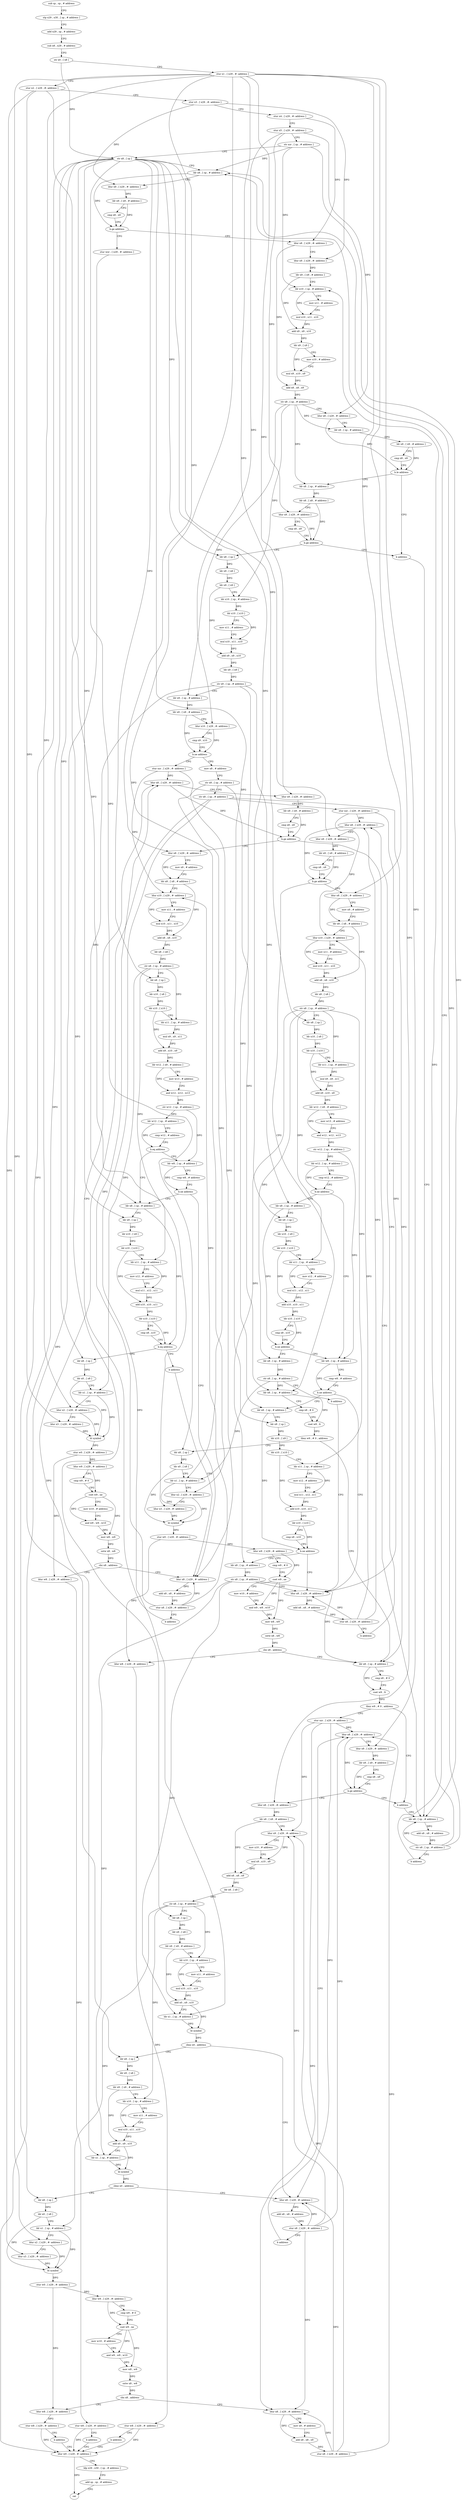 digraph "func" {
"4334840" [label = "sub sp , sp , # address" ]
"4334844" [label = "stp x29 , x30 , [ sp , # address ]" ]
"4334848" [label = "add x29 , sp , # address" ]
"4334852" [label = "sub x8 , x29 , # address" ]
"4334856" [label = "str x0 , [ x8 ]" ]
"4334860" [label = "stur x1 , [ x29 , #- address ]" ]
"4334864" [label = "stur x2 , [ x29 , #- address ]" ]
"4334868" [label = "stur x3 , [ x29 , #- address ]" ]
"4334872" [label = "stur x4 , [ x29 , #- address ]" ]
"4334876" [label = "stur x5 , [ x29 , #- address ]" ]
"4334880" [label = "str xzr , [ sp , # address ]" ]
"4334884" [label = "str x8 , [ sp ]" ]
"4334888" [label = "ldr x8 , [ sp , # address ]" ]
"4335944" [label = "stur wzr , [ x29 , #- address ]" ]
"4335948" [label = "ldur w0 , [ x29 , #- address ]" ]
"4334908" [label = "ldur x8 , [ x29 , #- address ]" ]
"4334912" [label = "ldur x9 , [ x29 , #- address ]" ]
"4334916" [label = "ldr x9 , [ x9 , # address ]" ]
"4334920" [label = "ldr x10 , [ sp , # address ]" ]
"4334924" [label = "mov x11 , # address" ]
"4334928" [label = "mul x10 , x11 , x10" ]
"4334932" [label = "add x9 , x9 , x10" ]
"4334936" [label = "ldr x9 , [ x9 ]" ]
"4334940" [label = "mov x10 , # address" ]
"4334944" [label = "mul x9 , x10 , x9" ]
"4334948" [label = "add x8 , x8 , x9" ]
"4334952" [label = "str x8 , [ sp , # address ]" ]
"4334956" [label = "ldur x8 , [ x29 , #- address ]" ]
"4334960" [label = "ldr x9 , [ sp , # address ]" ]
"4334964" [label = "ldr x9 , [ x9 , # address ]" ]
"4334968" [label = "cmp x8 , x9" ]
"4334972" [label = "b.le address" ]
"4334996" [label = "b address" ]
"4334976" [label = "ldr x8 , [ sp , # address ]" ]
"4335928" [label = "ldr x8 , [ sp , # address ]" ]
"4334980" [label = "ldr x8 , [ x8 , # address ]" ]
"4334984" [label = "ldur x9 , [ x29 , #- address ]" ]
"4334988" [label = "cmp x8 , x9" ]
"4334992" [label = "b.ge address" ]
"4335000" [label = "ldr x8 , [ sp ]" ]
"4335932" [label = "add x8 , x8 , # address" ]
"4335936" [label = "str x8 , [ sp , # address ]" ]
"4335940" [label = "b address" ]
"4335004" [label = "ldr x9 , [ x8 ]" ]
"4335008" [label = "ldr x9 , [ x9 ]" ]
"4335012" [label = "ldr x10 , [ sp , # address ]" ]
"4335016" [label = "ldr x10 , [ x10 ]" ]
"4335020" [label = "mov x11 , # address" ]
"4335024" [label = "mul x10 , x11 , x10" ]
"4335028" [label = "add x9 , x9 , x10" ]
"4335032" [label = "ldr x9 , [ x9 ]" ]
"4335036" [label = "str x9 , [ sp , # address ]" ]
"4335040" [label = "ldr x9 , [ sp , # address ]" ]
"4335044" [label = "ldr x9 , [ x9 , # address ]" ]
"4335048" [label = "ldur x10 , [ x29 , #- address ]" ]
"4335052" [label = "cmp x9 , x10" ]
"4335056" [label = "b.ne address" ]
"4335668" [label = "stur xzr , [ x29 , #- address ]" ]
"4335060" [label = "mov x8 , # address" ]
"4334892" [label = "ldur x9 , [ x29 , #- address ]" ]
"4334896" [label = "ldr x9 , [ x9 , # address ]" ]
"4334900" [label = "cmp x8 , x9" ]
"4334904" [label = "b.ge address" ]
"4335672" [label = "ldur x8 , [ x29 , #- address ]" ]
"4335064" [label = "str x8 , [ sp , # address ]" ]
"4335068" [label = "str x8 , [ sp , # address ]" ]
"4335072" [label = "stur xzr , [ x29 , #- address ]" ]
"4335076" [label = "ldur x8 , [ x29 , #- address ]" ]
"4335692" [label = "ldur x8 , [ x29 , #- address ]" ]
"4335696" [label = "mov x9 , # address" ]
"4335700" [label = "ldr x8 , [ x8 , # address ]" ]
"4335704" [label = "ldur x10 , [ x29 , #- address ]" ]
"4335708" [label = "mov x11 , # address" ]
"4335712" [label = "mul x10 , x11 , x10" ]
"4335716" [label = "add x8 , x8 , x10" ]
"4335720" [label = "ldr x8 , [ x8 ]" ]
"4335724" [label = "str x8 , [ sp , # address ]" ]
"4335728" [label = "ldr x8 , [ sp ]" ]
"4335732" [label = "ldr x10 , [ x8 ]" ]
"4335736" [label = "ldr x10 , [ x10 ]" ]
"4335740" [label = "ldr x11 , [ sp , # address ]" ]
"4335744" [label = "mul x9 , x9 , x11" ]
"4335748" [label = "add x9 , x10 , x9" ]
"4335752" [label = "ldr w12 , [ x9 , # address ]" ]
"4335756" [label = "mov w13 , # address" ]
"4335760" [label = "and w12 , w12 , w13" ]
"4335764" [label = "str w12 , [ sp , # address ]" ]
"4335768" [label = "ldr w12 , [ sp , # address ]" ]
"4335772" [label = "cmp w12 , # address" ]
"4335776" [label = "b.eq address" ]
"4335792" [label = "ldr x8 , [ sp , # address ]" ]
"4335780" [label = "ldr w8 , [ sp , # address ]" ]
"4335320" [label = "ldr x8 , [ sp , # address ]" ]
"4335324" [label = "cmp x8 , # 0" ]
"4335328" [label = "cset w9 , lt" ]
"4335332" [label = "tbnz w9 , # 0 , address" ]
"4335408" [label = "ldr x8 , [ sp , # address ]" ]
"4335336" [label = "ldr x8 , [ sp ]" ]
"4335096" [label = "ldur x8 , [ x29 , #- address ]" ]
"4335100" [label = "mov x9 , # address" ]
"4335104" [label = "ldr x8 , [ x8 , # address ]" ]
"4335108" [label = "ldur x10 , [ x29 , #- address ]" ]
"4335112" [label = "mov x11 , # address" ]
"4335116" [label = "mul x10 , x11 , x10" ]
"4335120" [label = "add x8 , x8 , x10" ]
"4335124" [label = "ldr x8 , [ x8 ]" ]
"4335128" [label = "str x8 , [ sp , # address ]" ]
"4335132" [label = "ldr x8 , [ sp ]" ]
"4335136" [label = "ldr x10 , [ x8 ]" ]
"4335140" [label = "ldr x10 , [ x10 ]" ]
"4335144" [label = "ldr x11 , [ sp , # address ]" ]
"4335148" [label = "mul x9 , x9 , x11" ]
"4335152" [label = "add x9 , x10 , x9" ]
"4335156" [label = "ldr w12 , [ x9 , # address ]" ]
"4335160" [label = "mov w13 , # address" ]
"4335164" [label = "and w12 , w12 , w13" ]
"4335168" [label = "str w12 , [ sp , # address ]" ]
"4335172" [label = "ldr w12 , [ sp , # address ]" ]
"4335176" [label = "cmp w12 , # address" ]
"4335180" [label = "b.ne address" ]
"4335240" [label = "ldr w8 , [ sp , # address ]" ]
"4335184" [label = "ldr x8 , [ sp , # address ]" ]
"4335796" [label = "ldr x9 , [ sp ]" ]
"4335800" [label = "ldr x10 , [ x9 ]" ]
"4335804" [label = "ldr x10 , [ x10 ]" ]
"4335808" [label = "ldr x11 , [ sp , # address ]" ]
"4335812" [label = "mov x12 , # address" ]
"4335816" [label = "mul x11 , x12 , x11" ]
"4335820" [label = "add x10 , x10 , x11" ]
"4335824" [label = "ldr x10 , [ x10 ]" ]
"4335828" [label = "cmp x8 , x10" ]
"4335832" [label = "b.eq address" ]
"4335840" [label = "ldr x8 , [ sp ]" ]
"4335836" [label = "b address" ]
"4335784" [label = "cmp w8 , # address" ]
"4335788" [label = "b.ne address" ]
"4335912" [label = "ldur x8 , [ x29 , #- address ]" ]
"4335412" [label = "cmp x8 , # 0" ]
"4335416" [label = "cset w9 , lt" ]
"4335420" [label = "tbnz w9 , # 0 , address" ]
"4335664" [label = "b address" ]
"4335424" [label = "stur xzr , [ x29 , #- address ]" ]
"4335340" [label = "ldr x0 , [ x8 ]" ]
"4335344" [label = "ldr x1 , [ sp , # address ]" ]
"4335348" [label = "ldur x2 , [ x29 , #- address ]" ]
"4335352" [label = "ldur x3 , [ x29 , #- address ]" ]
"4335356" [label = "bl symbol" ]
"4335360" [label = "stur w0 , [ x29 , #- address ]" ]
"4335364" [label = "ldur w9 , [ x29 , #- address ]" ]
"4335368" [label = "cmp w9 , # 0" ]
"4335372" [label = "cset w9 , ne" ]
"4335376" [label = "mov w10 , # address" ]
"4335380" [label = "and w9 , w9 , w10" ]
"4335384" [label = "mov w8 , w9" ]
"4335388" [label = "sxtw x8 , w8" ]
"4335392" [label = "cbz x8 , address" ]
"4335396" [label = "ldur w8 , [ x29 , #- address ]" ]
"4335244" [label = "cmp w8 , # address" ]
"4335248" [label = "b.ne address" ]
"4335304" [label = "ldur x8 , [ x29 , #- address ]" ]
"4335252" [label = "ldr x8 , [ sp , # address ]" ]
"4335188" [label = "ldr x9 , [ sp ]" ]
"4335192" [label = "ldr x10 , [ x9 ]" ]
"4335196" [label = "ldr x10 , [ x10 ]" ]
"4335200" [label = "ldr x11 , [ sp , # address ]" ]
"4335204" [label = "mov x12 , # address" ]
"4335208" [label = "mul x11 , x12 , x11" ]
"4335212" [label = "add x10 , x10 , x11" ]
"4335216" [label = "ldr x10 , [ x10 ]" ]
"4335220" [label = "cmp x8 , x10" ]
"4335224" [label = "b.ne address" ]
"4335228" [label = "ldr x8 , [ sp , # address ]" ]
"4335844" [label = "ldr x0 , [ x8 ]" ]
"4335848" [label = "ldr x1 , [ sp , # address ]" ]
"4335852" [label = "ldur x2 , [ x29 , #- address ]" ]
"4335856" [label = "ldur x3 , [ x29 , #- address ]" ]
"4335860" [label = "bl symbol" ]
"4335864" [label = "stur w0 , [ x29 , #- address ]" ]
"4335868" [label = "ldur w9 , [ x29 , #- address ]" ]
"4335872" [label = "cmp w9 , # 0" ]
"4335876" [label = "cset w9 , ne" ]
"4335880" [label = "mov w10 , # address" ]
"4335884" [label = "and w9 , w9 , w10" ]
"4335888" [label = "mov w8 , w9" ]
"4335892" [label = "sxtw x8 , w8" ]
"4335896" [label = "cbz x8 , address" ]
"4335900" [label = "ldur w8 , [ x29 , #- address ]" ]
"4335916" [label = "add x8 , x8 , # address" ]
"4335920" [label = "stur x8 , [ x29 , #- address ]" ]
"4335924" [label = "b address" ]
"4335428" [label = "ldur x8 , [ x29 , #- address ]" ]
"4335400" [label = "stur w8 , [ x29 , #- address ]" ]
"4335404" [label = "b address" ]
"4335308" [label = "add x8 , x8 , # address" ]
"4335312" [label = "stur x8 , [ x29 , #- address ]" ]
"4335316" [label = "b address" ]
"4335256" [label = "ldr x9 , [ sp ]" ]
"4335260" [label = "ldr x10 , [ x9 ]" ]
"4335264" [label = "ldr x10 , [ x10 ]" ]
"4335268" [label = "ldr x11 , [ sp , # address ]" ]
"4335272" [label = "mov x12 , # address" ]
"4335276" [label = "mul x11 , x12 , x11" ]
"4335280" [label = "add x10 , x10 , x11" ]
"4335284" [label = "ldr x10 , [ x10 ]" ]
"4335288" [label = "cmp x8 , x10" ]
"4335292" [label = "b.ne address" ]
"4335296" [label = "ldr x8 , [ sp , # address ]" ]
"4335232" [label = "str x8 , [ sp , # address ]" ]
"4335236" [label = "b address" ]
"4335904" [label = "stur w8 , [ x29 , #- address ]" ]
"4335908" [label = "b address" ]
"4335676" [label = "ldur x9 , [ x29 , #- address ]" ]
"4335680" [label = "ldr x9 , [ x9 , # address ]" ]
"4335684" [label = "cmp x8 , x9" ]
"4335688" [label = "b.ge address" ]
"4335448" [label = "ldur x8 , [ x29 , #- address ]" ]
"4335452" [label = "ldr x8 , [ x8 , # address ]" ]
"4335456" [label = "ldur x9 , [ x29 , #- address ]" ]
"4335460" [label = "mov x10 , # address" ]
"4335464" [label = "mul x9 , x10 , x9" ]
"4335468" [label = "add x8 , x8 , x9" ]
"4335472" [label = "ldr x8 , [ x8 ]" ]
"4335476" [label = "str x8 , [ sp , # address ]" ]
"4335480" [label = "ldr x8 , [ sp ]" ]
"4335484" [label = "ldr x9 , [ x8 ]" ]
"4335488" [label = "ldr x9 , [ x9 , # address ]" ]
"4335492" [label = "ldr x10 , [ sp , # address ]" ]
"4335496" [label = "mov x11 , # address" ]
"4335500" [label = "mul x10 , x11 , x10" ]
"4335504" [label = "add x0 , x9 , x10" ]
"4335508" [label = "ldr x1 , [ sp , # address ]" ]
"4335512" [label = "bl symbol" ]
"4335516" [label = "cbnz x0 , address" ]
"4335648" [label = "ldur x8 , [ x29 , #- address ]" ]
"4335520" [label = "ldr x8 , [ sp ]" ]
"4335952" [label = "ldp x29 , x30 , [ sp , # address ]" ]
"4335956" [label = "add sp , sp , # address" ]
"4335960" [label = "ret" ]
"4335080" [label = "ldur x9 , [ x29 , #- address ]" ]
"4335084" [label = "ldr x9 , [ x9 , # address ]" ]
"4335088" [label = "cmp x8 , x9" ]
"4335092" [label = "b.ge address" ]
"4335300" [label = "str x8 , [ sp , # address ]" ]
"4335652" [label = "add x8 , x8 , # address" ]
"4335656" [label = "stur x8 , [ x29 , #- address ]" ]
"4335660" [label = "b address" ]
"4335524" [label = "ldr x9 , [ x8 ]" ]
"4335528" [label = "ldr x9 , [ x9 , # address ]" ]
"4335532" [label = "ldr x10 , [ sp , # address ]" ]
"4335536" [label = "mov x11 , # address" ]
"4335540" [label = "mul x10 , x11 , x10" ]
"4335544" [label = "add x0 , x9 , x10" ]
"4335548" [label = "ldr x1 , [ sp , # address ]" ]
"4335552" [label = "bl symbol" ]
"4335556" [label = "cbnz x0 , address" ]
"4335560" [label = "ldr x8 , [ sp ]" ]
"4335432" [label = "ldur x9 , [ x29 , #- address ]" ]
"4335436" [label = "ldr x9 , [ x9 , # address ]" ]
"4335440" [label = "cmp x8 , x9" ]
"4335444" [label = "b.ge address" ]
"4335564" [label = "ldr x0 , [ x8 ]" ]
"4335568" [label = "ldr x1 , [ sp , # address ]" ]
"4335572" [label = "ldur x2 , [ x29 , #- address ]" ]
"4335576" [label = "ldur x3 , [ x29 , #- address ]" ]
"4335580" [label = "bl symbol" ]
"4335584" [label = "stur w0 , [ x29 , #- address ]" ]
"4335588" [label = "ldur w9 , [ x29 , #- address ]" ]
"4335592" [label = "cmp w9 , # 0" ]
"4335596" [label = "cset w9 , ne" ]
"4335600" [label = "mov w10 , # address" ]
"4335604" [label = "and w9 , w9 , w10" ]
"4335608" [label = "mov w8 , w9" ]
"4335612" [label = "sxtw x8 , w8" ]
"4335616" [label = "cbz x8 , address" ]
"4335632" [label = "ldur x8 , [ x29 , #- address ]" ]
"4335620" [label = "ldur w8 , [ x29 , #- address ]" ]
"4335636" [label = "mov x9 , # address" ]
"4335640" [label = "add x8 , x8 , x9" ]
"4335644" [label = "stur x8 , [ x29 , #- address ]" ]
"4335624" [label = "stur w8 , [ x29 , #- address ]" ]
"4335628" [label = "b address" ]
"4334840" -> "4334844" [ label = "CFG" ]
"4334844" -> "4334848" [ label = "CFG" ]
"4334848" -> "4334852" [ label = "CFG" ]
"4334852" -> "4334856" [ label = "CFG" ]
"4334856" -> "4334860" [ label = "CFG" ]
"4334856" -> "4334884" [ label = "DFG" ]
"4334860" -> "4334864" [ label = "CFG" ]
"4334860" -> "4335676" [ label = "DFG" ]
"4334860" -> "4335080" [ label = "DFG" ]
"4334860" -> "4335692" [ label = "DFG" ]
"4334860" -> "4335096" [ label = "DFG" ]
"4334860" -> "4335852" [ label = "DFG" ]
"4334860" -> "4335348" [ label = "DFG" ]
"4334860" -> "4335432" [ label = "DFG" ]
"4334860" -> "4335448" [ label = "DFG" ]
"4334860" -> "4335572" [ label = "DFG" ]
"4334864" -> "4334868" [ label = "CFG" ]
"4334864" -> "4335856" [ label = "DFG" ]
"4334864" -> "4335352" [ label = "DFG" ]
"4334864" -> "4335576" [ label = "DFG" ]
"4334868" -> "4334872" [ label = "CFG" ]
"4334868" -> "4334892" [ label = "DFG" ]
"4334868" -> "4334912" [ label = "DFG" ]
"4334872" -> "4334876" [ label = "CFG" ]
"4334872" -> "4334908" [ label = "DFG" ]
"4334876" -> "4334880" [ label = "CFG" ]
"4334876" -> "4334956" [ label = "DFG" ]
"4334876" -> "4334984" [ label = "DFG" ]
"4334876" -> "4335048" [ label = "DFG" ]
"4334880" -> "4334884" [ label = "CFG" ]
"4334880" -> "4334888" [ label = "DFG" ]
"4334880" -> "4334920" [ label = "DFG" ]
"4334880" -> "4335928" [ label = "DFG" ]
"4334884" -> "4334888" [ label = "CFG" ]
"4334884" -> "4335000" [ label = "DFG" ]
"4334884" -> "4335728" [ label = "DFG" ]
"4334884" -> "4335132" [ label = "DFG" ]
"4334884" -> "4335796" [ label = "DFG" ]
"4334884" -> "4335188" [ label = "DFG" ]
"4334884" -> "4335840" [ label = "DFG" ]
"4334884" -> "4335256" [ label = "DFG" ]
"4334884" -> "4335336" [ label = "DFG" ]
"4334884" -> "4335480" [ label = "DFG" ]
"4334884" -> "4335520" [ label = "DFG" ]
"4334884" -> "4335560" [ label = "DFG" ]
"4334888" -> "4334892" [ label = "CFG" ]
"4334888" -> "4334904" [ label = "DFG" ]
"4335944" -> "4335948" [ label = "DFG" ]
"4335948" -> "4335952" [ label = "CFG" ]
"4335948" -> "4335960" [ label = "DFG" ]
"4334908" -> "4334912" [ label = "CFG" ]
"4334908" -> "4334948" [ label = "DFG" ]
"4334912" -> "4334916" [ label = "DFG" ]
"4334916" -> "4334920" [ label = "CFG" ]
"4334916" -> "4334932" [ label = "DFG" ]
"4334920" -> "4334924" [ label = "CFG" ]
"4334920" -> "4334928" [ label = "DFG" ]
"4334924" -> "4334928" [ label = "CFG" ]
"4334928" -> "4334932" [ label = "DFG" ]
"4334932" -> "4334936" [ label = "DFG" ]
"4334936" -> "4334940" [ label = "CFG" ]
"4334936" -> "4334944" [ label = "DFG" ]
"4334940" -> "4334944" [ label = "CFG" ]
"4334944" -> "4334948" [ label = "DFG" ]
"4334948" -> "4334952" [ label = "DFG" ]
"4334952" -> "4334956" [ label = "CFG" ]
"4334952" -> "4334960" [ label = "DFG" ]
"4334952" -> "4334976" [ label = "DFG" ]
"4334952" -> "4335012" [ label = "DFG" ]
"4334952" -> "4335040" [ label = "DFG" ]
"4334956" -> "4334960" [ label = "CFG" ]
"4334956" -> "4334972" [ label = "DFG" ]
"4334960" -> "4334964" [ label = "DFG" ]
"4334964" -> "4334968" [ label = "CFG" ]
"4334964" -> "4334972" [ label = "DFG" ]
"4334968" -> "4334972" [ label = "CFG" ]
"4334972" -> "4334996" [ label = "CFG" ]
"4334972" -> "4334976" [ label = "CFG" ]
"4334996" -> "4335928" [ label = "CFG" ]
"4334976" -> "4334980" [ label = "DFG" ]
"4335928" -> "4335932" [ label = "DFG" ]
"4334980" -> "4334984" [ label = "CFG" ]
"4334980" -> "4334992" [ label = "DFG" ]
"4334984" -> "4334988" [ label = "CFG" ]
"4334984" -> "4334992" [ label = "DFG" ]
"4334988" -> "4334992" [ label = "CFG" ]
"4334992" -> "4335000" [ label = "CFG" ]
"4334992" -> "4334996" [ label = "CFG" ]
"4335000" -> "4335004" [ label = "DFG" ]
"4335932" -> "4335936" [ label = "DFG" ]
"4335936" -> "4335940" [ label = "CFG" ]
"4335936" -> "4334888" [ label = "DFG" ]
"4335936" -> "4334920" [ label = "DFG" ]
"4335936" -> "4335928" [ label = "DFG" ]
"4335940" -> "4334888" [ label = "CFG" ]
"4335004" -> "4335008" [ label = "DFG" ]
"4335008" -> "4335012" [ label = "CFG" ]
"4335008" -> "4335028" [ label = "DFG" ]
"4335012" -> "4335016" [ label = "DFG" ]
"4335016" -> "4335020" [ label = "CFG" ]
"4335016" -> "4335024" [ label = "DFG" ]
"4335020" -> "4335024" [ label = "CFG" ]
"4335024" -> "4335028" [ label = "DFG" ]
"4335028" -> "4335032" [ label = "DFG" ]
"4335032" -> "4335036" [ label = "DFG" ]
"4335036" -> "4335040" [ label = "CFG" ]
"4335036" -> "4335792" [ label = "DFG" ]
"4335036" -> "4335184" [ label = "DFG" ]
"4335036" -> "4335252" [ label = "DFG" ]
"4335040" -> "4335044" [ label = "DFG" ]
"4335044" -> "4335048" [ label = "CFG" ]
"4335044" -> "4335056" [ label = "DFG" ]
"4335048" -> "4335052" [ label = "CFG" ]
"4335048" -> "4335056" [ label = "DFG" ]
"4335052" -> "4335056" [ label = "CFG" ]
"4335056" -> "4335668" [ label = "CFG" ]
"4335056" -> "4335060" [ label = "CFG" ]
"4335668" -> "4335672" [ label = "DFG" ]
"4335668" -> "4335704" [ label = "DFG" ]
"4335668" -> "4335912" [ label = "DFG" ]
"4335060" -> "4335064" [ label = "CFG" ]
"4334892" -> "4334896" [ label = "DFG" ]
"4334896" -> "4334900" [ label = "CFG" ]
"4334896" -> "4334904" [ label = "DFG" ]
"4334900" -> "4334904" [ label = "CFG" ]
"4334904" -> "4335944" [ label = "CFG" ]
"4334904" -> "4334908" [ label = "CFG" ]
"4335672" -> "4335676" [ label = "CFG" ]
"4335672" -> "4335688" [ label = "DFG" ]
"4335064" -> "4335068" [ label = "CFG" ]
"4335064" -> "4335320" [ label = "DFG" ]
"4335064" -> "4335344" [ label = "DFG" ]
"4335068" -> "4335072" [ label = "CFG" ]
"4335068" -> "4335408" [ label = "DFG" ]
"4335068" -> "4335508" [ label = "DFG" ]
"4335068" -> "4335548" [ label = "DFG" ]
"4335072" -> "4335076" [ label = "DFG" ]
"4335072" -> "4335108" [ label = "DFG" ]
"4335072" -> "4335304" [ label = "DFG" ]
"4335076" -> "4335080" [ label = "CFG" ]
"4335076" -> "4335092" [ label = "DFG" ]
"4335692" -> "4335696" [ label = "CFG" ]
"4335692" -> "4335700" [ label = "DFG" ]
"4335696" -> "4335700" [ label = "CFG" ]
"4335700" -> "4335704" [ label = "CFG" ]
"4335700" -> "4335716" [ label = "DFG" ]
"4335704" -> "4335708" [ label = "CFG" ]
"4335704" -> "4335712" [ label = "DFG" ]
"4335708" -> "4335712" [ label = "CFG" ]
"4335712" -> "4335716" [ label = "DFG" ]
"4335716" -> "4335720" [ label = "DFG" ]
"4335720" -> "4335724" [ label = "DFG" ]
"4335724" -> "4335728" [ label = "CFG" ]
"4335724" -> "4335740" [ label = "DFG" ]
"4335724" -> "4335808" [ label = "DFG" ]
"4335724" -> "4335848" [ label = "DFG" ]
"4335728" -> "4335732" [ label = "DFG" ]
"4335732" -> "4335736" [ label = "DFG" ]
"4335736" -> "4335740" [ label = "CFG" ]
"4335736" -> "4335748" [ label = "DFG" ]
"4335740" -> "4335744" [ label = "DFG" ]
"4335744" -> "4335748" [ label = "DFG" ]
"4335748" -> "4335752" [ label = "DFG" ]
"4335752" -> "4335756" [ label = "CFG" ]
"4335752" -> "4335760" [ label = "DFG" ]
"4335756" -> "4335760" [ label = "CFG" ]
"4335760" -> "4335764" [ label = "DFG" ]
"4335764" -> "4335768" [ label = "DFG" ]
"4335764" -> "4335780" [ label = "DFG" ]
"4335768" -> "4335772" [ label = "CFG" ]
"4335768" -> "4335776" [ label = "DFG" ]
"4335772" -> "4335776" [ label = "CFG" ]
"4335776" -> "4335792" [ label = "CFG" ]
"4335776" -> "4335780" [ label = "CFG" ]
"4335792" -> "4335796" [ label = "CFG" ]
"4335792" -> "4335832" [ label = "DFG" ]
"4335780" -> "4335784" [ label = "CFG" ]
"4335780" -> "4335788" [ label = "DFG" ]
"4335320" -> "4335324" [ label = "CFG" ]
"4335320" -> "4335328" [ label = "DFG" ]
"4335324" -> "4335328" [ label = "CFG" ]
"4335328" -> "4335332" [ label = "DFG" ]
"4335332" -> "4335408" [ label = "CFG" ]
"4335332" -> "4335336" [ label = "CFG" ]
"4335408" -> "4335412" [ label = "CFG" ]
"4335408" -> "4335416" [ label = "DFG" ]
"4335336" -> "4335340" [ label = "DFG" ]
"4335096" -> "4335100" [ label = "CFG" ]
"4335096" -> "4335104" [ label = "DFG" ]
"4335100" -> "4335104" [ label = "CFG" ]
"4335104" -> "4335108" [ label = "CFG" ]
"4335104" -> "4335120" [ label = "DFG" ]
"4335108" -> "4335112" [ label = "CFG" ]
"4335108" -> "4335116" [ label = "DFG" ]
"4335112" -> "4335116" [ label = "CFG" ]
"4335116" -> "4335120" [ label = "DFG" ]
"4335120" -> "4335124" [ label = "DFG" ]
"4335124" -> "4335128" [ label = "DFG" ]
"4335128" -> "4335132" [ label = "CFG" ]
"4335128" -> "4335144" [ label = "DFG" ]
"4335128" -> "4335200" [ label = "DFG" ]
"4335128" -> "4335268" [ label = "DFG" ]
"4335128" -> "4335228" [ label = "DFG" ]
"4335128" -> "4335296" [ label = "DFG" ]
"4335132" -> "4335136" [ label = "DFG" ]
"4335136" -> "4335140" [ label = "DFG" ]
"4335140" -> "4335144" [ label = "CFG" ]
"4335140" -> "4335152" [ label = "DFG" ]
"4335144" -> "4335148" [ label = "DFG" ]
"4335148" -> "4335152" [ label = "DFG" ]
"4335152" -> "4335156" [ label = "DFG" ]
"4335156" -> "4335160" [ label = "CFG" ]
"4335156" -> "4335164" [ label = "DFG" ]
"4335160" -> "4335164" [ label = "CFG" ]
"4335164" -> "4335168" [ label = "DFG" ]
"4335168" -> "4335172" [ label = "DFG" ]
"4335168" -> "4335240" [ label = "DFG" ]
"4335172" -> "4335176" [ label = "CFG" ]
"4335172" -> "4335180" [ label = "DFG" ]
"4335176" -> "4335180" [ label = "CFG" ]
"4335180" -> "4335240" [ label = "CFG" ]
"4335180" -> "4335184" [ label = "CFG" ]
"4335240" -> "4335244" [ label = "CFG" ]
"4335240" -> "4335248" [ label = "DFG" ]
"4335184" -> "4335188" [ label = "CFG" ]
"4335184" -> "4335224" [ label = "DFG" ]
"4335796" -> "4335800" [ label = "DFG" ]
"4335800" -> "4335804" [ label = "DFG" ]
"4335804" -> "4335808" [ label = "CFG" ]
"4335804" -> "4335820" [ label = "DFG" ]
"4335808" -> "4335812" [ label = "CFG" ]
"4335808" -> "4335816" [ label = "DFG" ]
"4335812" -> "4335816" [ label = "CFG" ]
"4335816" -> "4335820" [ label = "DFG" ]
"4335820" -> "4335824" [ label = "DFG" ]
"4335824" -> "4335828" [ label = "CFG" ]
"4335824" -> "4335832" [ label = "DFG" ]
"4335828" -> "4335832" [ label = "CFG" ]
"4335832" -> "4335840" [ label = "CFG" ]
"4335832" -> "4335836" [ label = "CFG" ]
"4335840" -> "4335844" [ label = "DFG" ]
"4335836" -> "4335912" [ label = "CFG" ]
"4335784" -> "4335788" [ label = "CFG" ]
"4335788" -> "4335912" [ label = "CFG" ]
"4335788" -> "4335792" [ label = "CFG" ]
"4335912" -> "4335916" [ label = "DFG" ]
"4335412" -> "4335416" [ label = "CFG" ]
"4335416" -> "4335420" [ label = "DFG" ]
"4335420" -> "4335664" [ label = "CFG" ]
"4335420" -> "4335424" [ label = "CFG" ]
"4335664" -> "4335928" [ label = "CFG" ]
"4335424" -> "4335428" [ label = "DFG" ]
"4335424" -> "4335456" [ label = "DFG" ]
"4335424" -> "4335648" [ label = "DFG" ]
"4335424" -> "4335632" [ label = "DFG" ]
"4335340" -> "4335344" [ label = "CFG" ]
"4335340" -> "4335356" [ label = "DFG" ]
"4335344" -> "4335348" [ label = "CFG" ]
"4335344" -> "4335356" [ label = "DFG" ]
"4335348" -> "4335352" [ label = "CFG" ]
"4335348" -> "4335356" [ label = "DFG" ]
"4335352" -> "4335356" [ label = "DFG" ]
"4335356" -> "4335360" [ label = "DFG" ]
"4335360" -> "4335364" [ label = "DFG" ]
"4335360" -> "4335396" [ label = "DFG" ]
"4335364" -> "4335368" [ label = "CFG" ]
"4335364" -> "4335372" [ label = "DFG" ]
"4335368" -> "4335372" [ label = "CFG" ]
"4335372" -> "4335376" [ label = "CFG" ]
"4335372" -> "4335380" [ label = "DFG" ]
"4335372" -> "4335384" [ label = "DFG" ]
"4335376" -> "4335380" [ label = "CFG" ]
"4335380" -> "4335384" [ label = "DFG" ]
"4335384" -> "4335388" [ label = "DFG" ]
"4335388" -> "4335392" [ label = "DFG" ]
"4335392" -> "4335408" [ label = "CFG" ]
"4335392" -> "4335396" [ label = "CFG" ]
"4335396" -> "4335400" [ label = "DFG" ]
"4335244" -> "4335248" [ label = "CFG" ]
"4335248" -> "4335304" [ label = "CFG" ]
"4335248" -> "4335252" [ label = "CFG" ]
"4335304" -> "4335308" [ label = "DFG" ]
"4335252" -> "4335256" [ label = "CFG" ]
"4335252" -> "4335292" [ label = "DFG" ]
"4335188" -> "4335192" [ label = "DFG" ]
"4335192" -> "4335196" [ label = "DFG" ]
"4335196" -> "4335200" [ label = "CFG" ]
"4335196" -> "4335212" [ label = "DFG" ]
"4335200" -> "4335204" [ label = "CFG" ]
"4335200" -> "4335208" [ label = "DFG" ]
"4335204" -> "4335208" [ label = "CFG" ]
"4335208" -> "4335212" [ label = "DFG" ]
"4335212" -> "4335216" [ label = "DFG" ]
"4335216" -> "4335220" [ label = "CFG" ]
"4335216" -> "4335224" [ label = "DFG" ]
"4335220" -> "4335224" [ label = "CFG" ]
"4335224" -> "4335240" [ label = "CFG" ]
"4335224" -> "4335228" [ label = "CFG" ]
"4335228" -> "4335232" [ label = "DFG" ]
"4335844" -> "4335848" [ label = "CFG" ]
"4335844" -> "4335860" [ label = "DFG" ]
"4335848" -> "4335852" [ label = "CFG" ]
"4335848" -> "4335860" [ label = "DFG" ]
"4335852" -> "4335856" [ label = "CFG" ]
"4335852" -> "4335860" [ label = "DFG" ]
"4335856" -> "4335860" [ label = "DFG" ]
"4335860" -> "4335864" [ label = "DFG" ]
"4335864" -> "4335868" [ label = "DFG" ]
"4335864" -> "4335900" [ label = "DFG" ]
"4335868" -> "4335872" [ label = "CFG" ]
"4335868" -> "4335876" [ label = "DFG" ]
"4335872" -> "4335876" [ label = "CFG" ]
"4335876" -> "4335880" [ label = "CFG" ]
"4335876" -> "4335884" [ label = "DFG" ]
"4335876" -> "4335888" [ label = "DFG" ]
"4335880" -> "4335884" [ label = "CFG" ]
"4335884" -> "4335888" [ label = "DFG" ]
"4335888" -> "4335892" [ label = "DFG" ]
"4335892" -> "4335896" [ label = "DFG" ]
"4335896" -> "4335912" [ label = "CFG" ]
"4335896" -> "4335900" [ label = "CFG" ]
"4335900" -> "4335904" [ label = "DFG" ]
"4335916" -> "4335920" [ label = "DFG" ]
"4335920" -> "4335924" [ label = "CFG" ]
"4335920" -> "4335672" [ label = "DFG" ]
"4335920" -> "4335704" [ label = "DFG" ]
"4335920" -> "4335912" [ label = "DFG" ]
"4335924" -> "4335672" [ label = "CFG" ]
"4335428" -> "4335432" [ label = "CFG" ]
"4335428" -> "4335444" [ label = "DFG" ]
"4335400" -> "4335404" [ label = "CFG" ]
"4335400" -> "4335948" [ label = "DFG" ]
"4335404" -> "4335948" [ label = "CFG" ]
"4335308" -> "4335312" [ label = "DFG" ]
"4335312" -> "4335316" [ label = "CFG" ]
"4335312" -> "4335076" [ label = "DFG" ]
"4335312" -> "4335108" [ label = "DFG" ]
"4335312" -> "4335304" [ label = "DFG" ]
"4335316" -> "4335076" [ label = "CFG" ]
"4335256" -> "4335260" [ label = "DFG" ]
"4335260" -> "4335264" [ label = "DFG" ]
"4335264" -> "4335268" [ label = "CFG" ]
"4335264" -> "4335280" [ label = "DFG" ]
"4335268" -> "4335272" [ label = "CFG" ]
"4335268" -> "4335276" [ label = "DFG" ]
"4335272" -> "4335276" [ label = "CFG" ]
"4335276" -> "4335280" [ label = "DFG" ]
"4335280" -> "4335284" [ label = "DFG" ]
"4335284" -> "4335288" [ label = "CFG" ]
"4335284" -> "4335292" [ label = "DFG" ]
"4335288" -> "4335292" [ label = "CFG" ]
"4335292" -> "4335304" [ label = "CFG" ]
"4335292" -> "4335296" [ label = "CFG" ]
"4335296" -> "4335300" [ label = "DFG" ]
"4335232" -> "4335236" [ label = "CFG" ]
"4335232" -> "4335320" [ label = "DFG" ]
"4335232" -> "4335344" [ label = "DFG" ]
"4335236" -> "4335304" [ label = "CFG" ]
"4335904" -> "4335908" [ label = "CFG" ]
"4335904" -> "4335948" [ label = "DFG" ]
"4335908" -> "4335948" [ label = "CFG" ]
"4335676" -> "4335680" [ label = "DFG" ]
"4335680" -> "4335684" [ label = "CFG" ]
"4335680" -> "4335688" [ label = "DFG" ]
"4335684" -> "4335688" [ label = "CFG" ]
"4335688" -> "4335928" [ label = "CFG" ]
"4335688" -> "4335692" [ label = "CFG" ]
"4335448" -> "4335452" [ label = "DFG" ]
"4335452" -> "4335456" [ label = "CFG" ]
"4335452" -> "4335468" [ label = "DFG" ]
"4335456" -> "4335460" [ label = "CFG" ]
"4335456" -> "4335464" [ label = "DFG" ]
"4335460" -> "4335464" [ label = "CFG" ]
"4335464" -> "4335468" [ label = "DFG" ]
"4335468" -> "4335472" [ label = "DFG" ]
"4335472" -> "4335476" [ label = "DFG" ]
"4335476" -> "4335480" [ label = "CFG" ]
"4335476" -> "4335492" [ label = "DFG" ]
"4335476" -> "4335532" [ label = "DFG" ]
"4335476" -> "4335568" [ label = "DFG" ]
"4335480" -> "4335484" [ label = "DFG" ]
"4335484" -> "4335488" [ label = "DFG" ]
"4335488" -> "4335492" [ label = "CFG" ]
"4335488" -> "4335504" [ label = "DFG" ]
"4335492" -> "4335496" [ label = "CFG" ]
"4335492" -> "4335500" [ label = "DFG" ]
"4335496" -> "4335500" [ label = "CFG" ]
"4335500" -> "4335504" [ label = "DFG" ]
"4335504" -> "4335508" [ label = "CFG" ]
"4335504" -> "4335512" [ label = "DFG" ]
"4335508" -> "4335512" [ label = "DFG" ]
"4335512" -> "4335516" [ label = "DFG" ]
"4335516" -> "4335648" [ label = "CFG" ]
"4335516" -> "4335520" [ label = "CFG" ]
"4335648" -> "4335652" [ label = "DFG" ]
"4335520" -> "4335524" [ label = "DFG" ]
"4335952" -> "4335956" [ label = "CFG" ]
"4335956" -> "4335960" [ label = "CFG" ]
"4335080" -> "4335084" [ label = "DFG" ]
"4335084" -> "4335088" [ label = "CFG" ]
"4335084" -> "4335092" [ label = "DFG" ]
"4335088" -> "4335092" [ label = "CFG" ]
"4335092" -> "4335320" [ label = "CFG" ]
"4335092" -> "4335096" [ label = "CFG" ]
"4335300" -> "4335304" [ label = "CFG" ]
"4335300" -> "4335408" [ label = "DFG" ]
"4335300" -> "4335508" [ label = "DFG" ]
"4335300" -> "4335548" [ label = "DFG" ]
"4335652" -> "4335656" [ label = "DFG" ]
"4335656" -> "4335660" [ label = "CFG" ]
"4335656" -> "4335428" [ label = "DFG" ]
"4335656" -> "4335456" [ label = "DFG" ]
"4335656" -> "4335648" [ label = "DFG" ]
"4335656" -> "4335632" [ label = "DFG" ]
"4335660" -> "4335428" [ label = "CFG" ]
"4335524" -> "4335528" [ label = "DFG" ]
"4335528" -> "4335532" [ label = "CFG" ]
"4335528" -> "4335544" [ label = "DFG" ]
"4335532" -> "4335536" [ label = "CFG" ]
"4335532" -> "4335540" [ label = "DFG" ]
"4335536" -> "4335540" [ label = "CFG" ]
"4335540" -> "4335544" [ label = "DFG" ]
"4335544" -> "4335548" [ label = "CFG" ]
"4335544" -> "4335552" [ label = "DFG" ]
"4335548" -> "4335552" [ label = "DFG" ]
"4335552" -> "4335556" [ label = "DFG" ]
"4335556" -> "4335648" [ label = "CFG" ]
"4335556" -> "4335560" [ label = "CFG" ]
"4335560" -> "4335564" [ label = "DFG" ]
"4335432" -> "4335436" [ label = "DFG" ]
"4335436" -> "4335440" [ label = "CFG" ]
"4335436" -> "4335444" [ label = "DFG" ]
"4335440" -> "4335444" [ label = "CFG" ]
"4335444" -> "4335664" [ label = "CFG" ]
"4335444" -> "4335448" [ label = "CFG" ]
"4335564" -> "4335568" [ label = "CFG" ]
"4335564" -> "4335580" [ label = "DFG" ]
"4335568" -> "4335572" [ label = "CFG" ]
"4335568" -> "4335580" [ label = "DFG" ]
"4335572" -> "4335576" [ label = "CFG" ]
"4335572" -> "4335580" [ label = "DFG" ]
"4335576" -> "4335580" [ label = "DFG" ]
"4335580" -> "4335584" [ label = "DFG" ]
"4335584" -> "4335588" [ label = "DFG" ]
"4335584" -> "4335620" [ label = "DFG" ]
"4335588" -> "4335592" [ label = "CFG" ]
"4335588" -> "4335596" [ label = "DFG" ]
"4335592" -> "4335596" [ label = "CFG" ]
"4335596" -> "4335600" [ label = "CFG" ]
"4335596" -> "4335604" [ label = "DFG" ]
"4335596" -> "4335608" [ label = "DFG" ]
"4335600" -> "4335604" [ label = "CFG" ]
"4335604" -> "4335608" [ label = "DFG" ]
"4335608" -> "4335612" [ label = "DFG" ]
"4335612" -> "4335616" [ label = "DFG" ]
"4335616" -> "4335632" [ label = "CFG" ]
"4335616" -> "4335620" [ label = "CFG" ]
"4335632" -> "4335636" [ label = "CFG" ]
"4335632" -> "4335640" [ label = "DFG" ]
"4335620" -> "4335624" [ label = "DFG" ]
"4335636" -> "4335640" [ label = "CFG" ]
"4335640" -> "4335644" [ label = "DFG" ]
"4335644" -> "4335648" [ label = "DFG" ]
"4335644" -> "4335428" [ label = "DFG" ]
"4335644" -> "4335456" [ label = "DFG" ]
"4335644" -> "4335632" [ label = "DFG" ]
"4335624" -> "4335628" [ label = "CFG" ]
"4335624" -> "4335948" [ label = "DFG" ]
"4335628" -> "4335948" [ label = "CFG" ]
}
